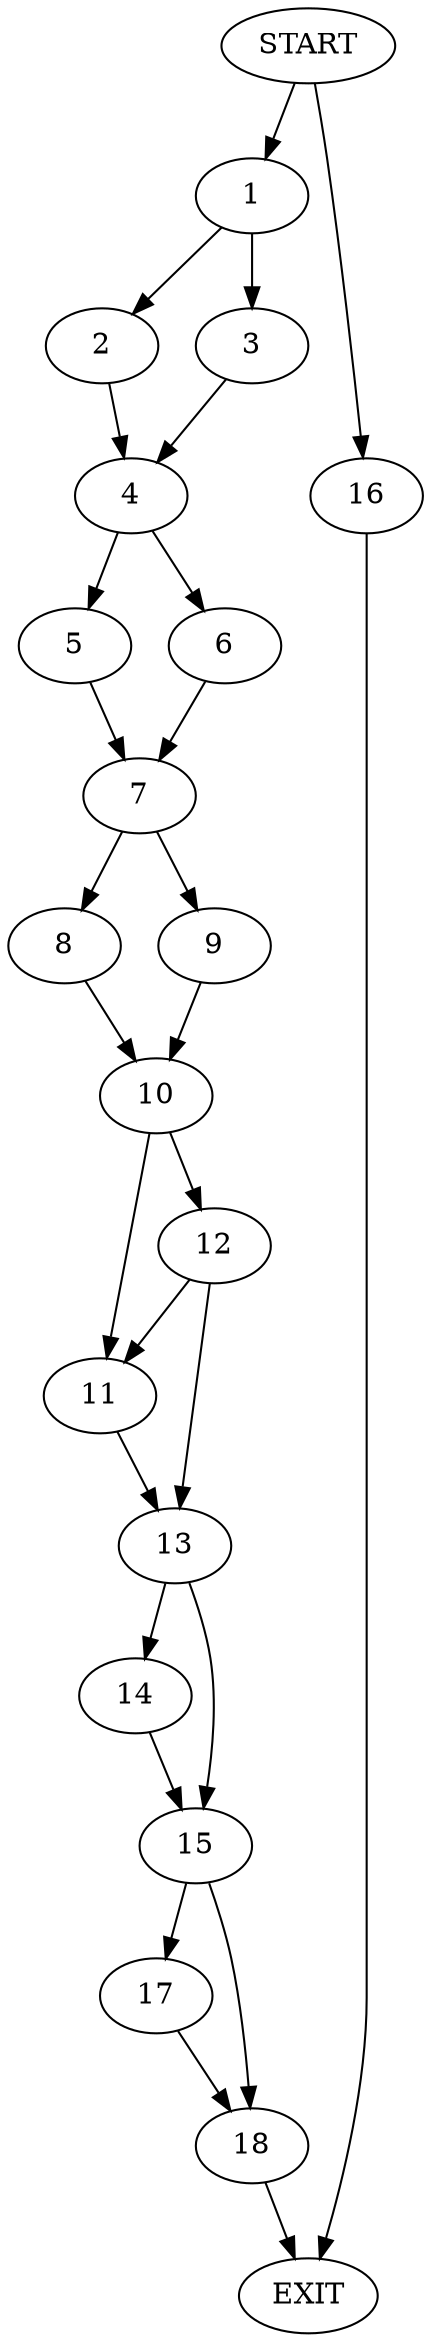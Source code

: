 digraph {
0 [label="START"]
19 [label="EXIT"]
0 -> 1
1 -> 2
1 -> 3
3 -> 4
2 -> 4
4 -> 5
4 -> 6
5 -> 7
6 -> 7
7 -> 8
7 -> 9
8 -> 10
9 -> 10
10 -> 11
10 -> 12
12 -> 13
12 -> 11
11 -> 13
13 -> 14
13 -> 15
0 -> 16
16 -> 19
14 -> 15
15 -> 17
15 -> 18
18 -> 19
17 -> 18
}
